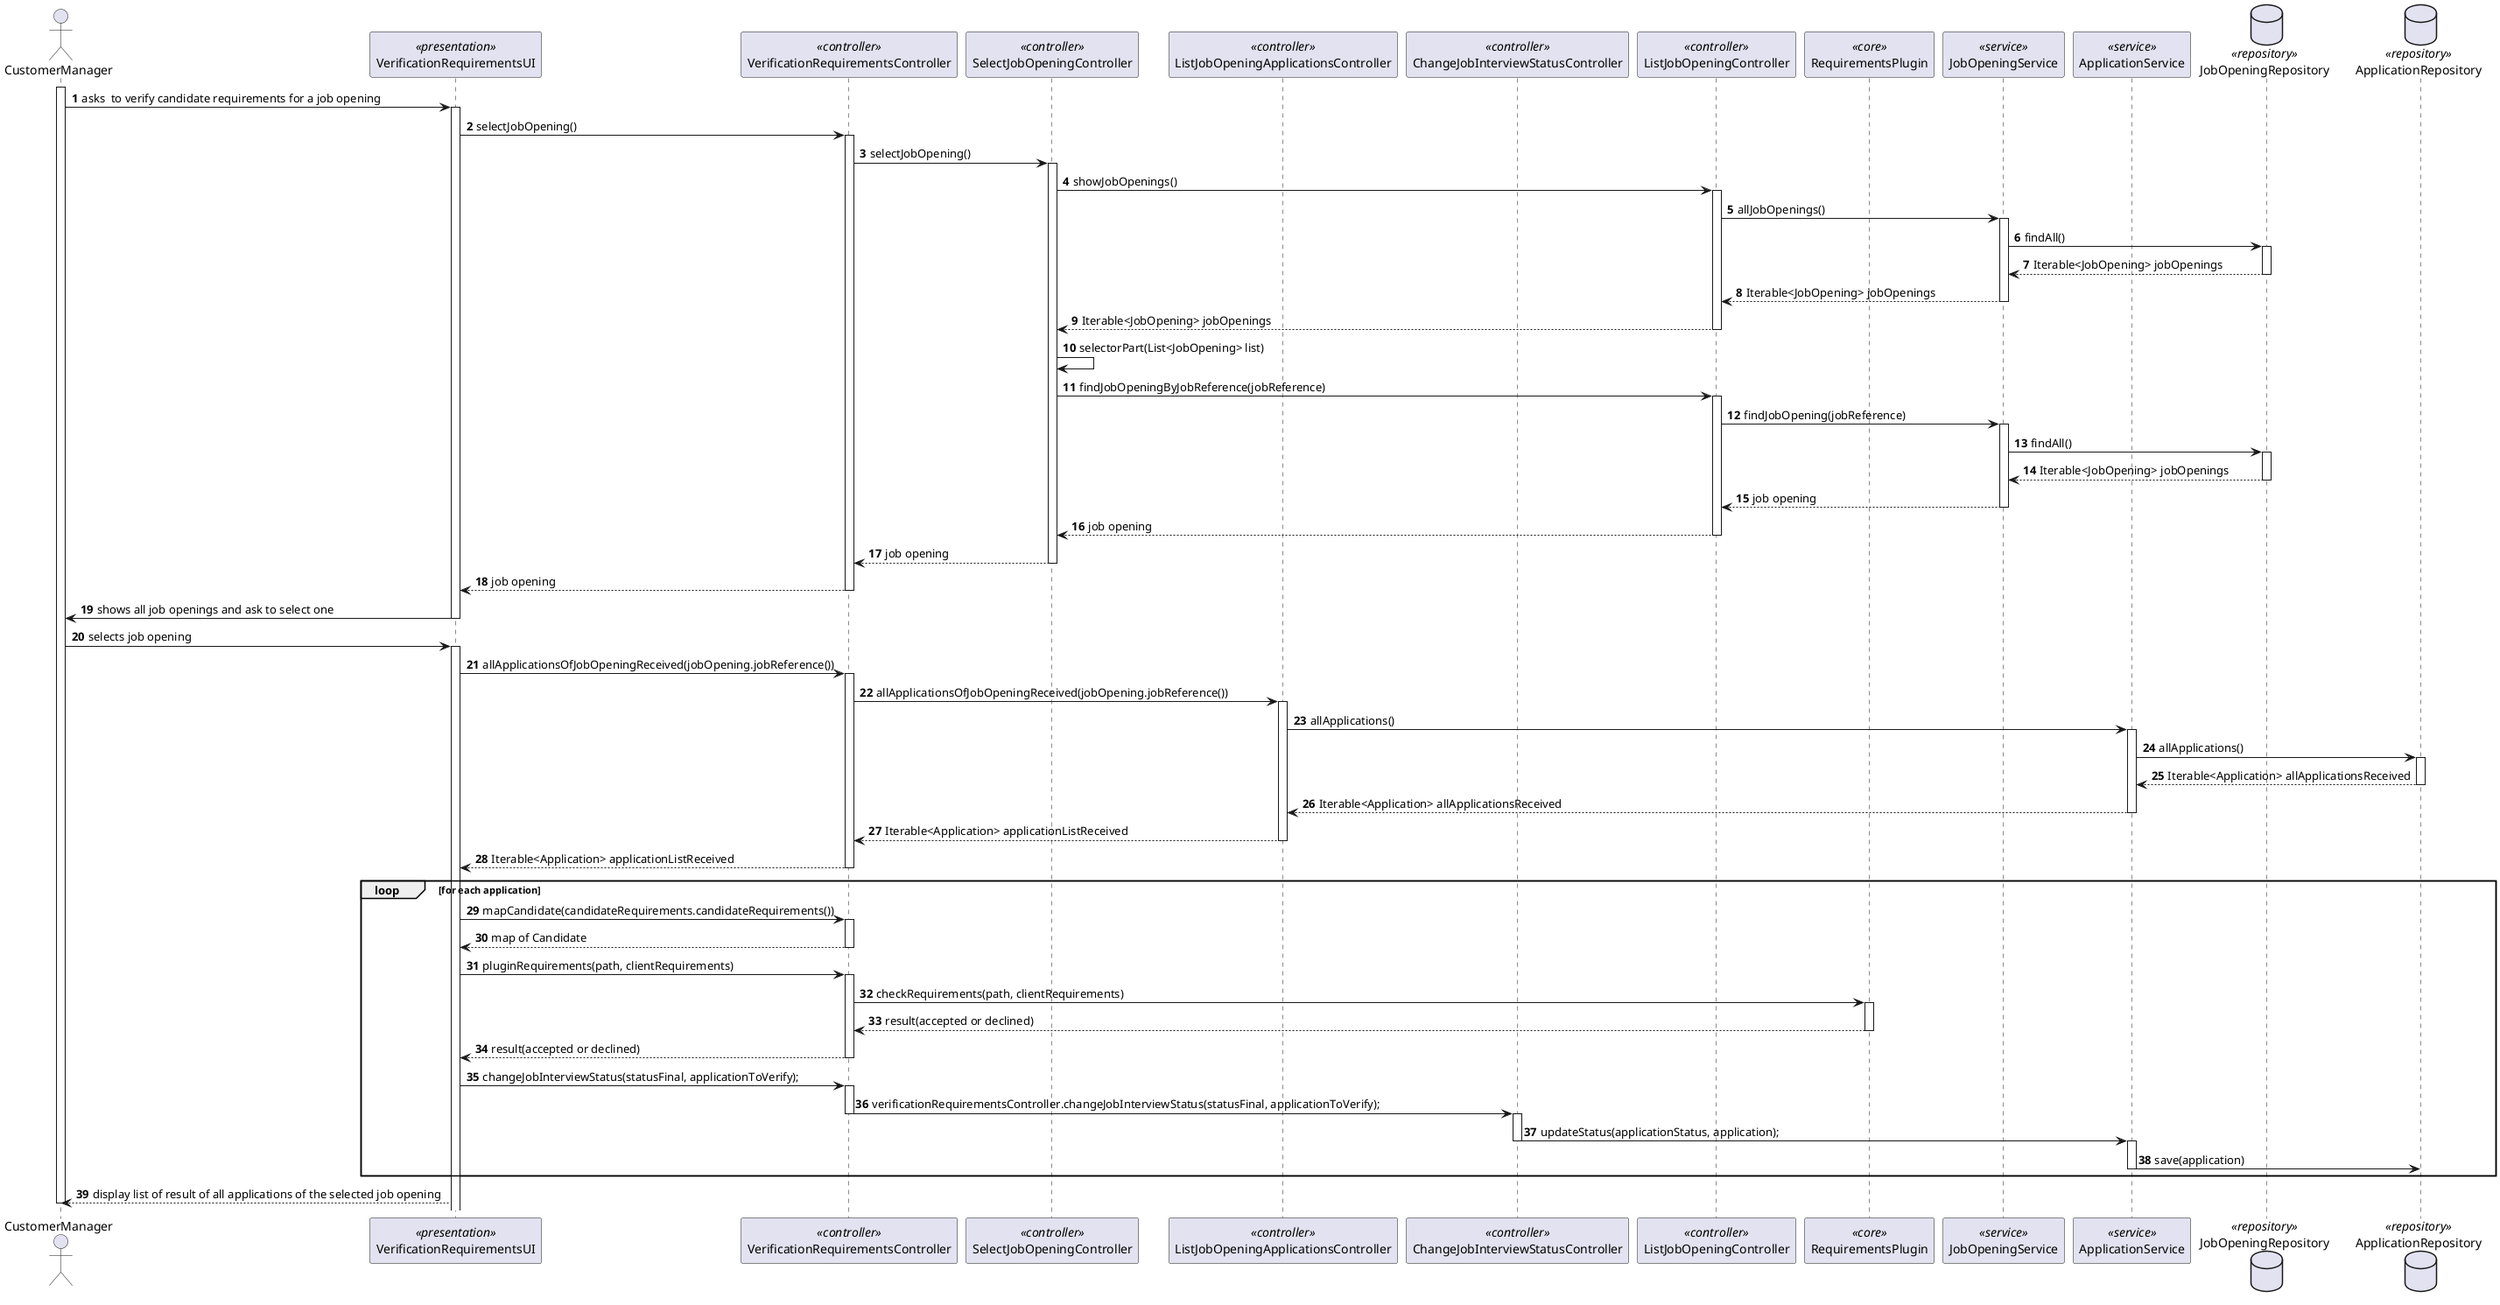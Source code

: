@startuml
autonumber

actor CustomerManager

participant VerificationRequirementsUI <<presentation>>

participant VerificationRequirementsController <<controller>>

participant SelectJobOpeningController <<controller>>
participant ListJobOpeningApplicationsController <<controller>>
participant ChangeJobInterviewStatusController <<controller>>
participant ListJobOpeningController <<controller>>


participant RequirementsPlugin <<core>>


participant JobOpeningService <<service>>
participant ApplicationService <<service>>

database JobOpeningRepository <<repository>>
database ApplicationRepository <<repository>>

activate CustomerManager

         CustomerManager -> VerificationRequirementsUI : asks  to verify candidate requirements for a job opening
            activate VerificationRequirementsUI
        
                VerificationRequirementsUI -> VerificationRequirementsController : selectJobOpening()
                activate VerificationRequirementsController
        
                    VerificationRequirementsController -> SelectJobOpeningController : selectJobOpening()
                    activate SelectJobOpeningController
        
                        SelectJobOpeningController -> ListJobOpeningController : showJobOpenings()
                        activate ListJobOpeningController
        
                            ListJobOpeningController -> JobOpeningService : allJobOpenings()
                            activate JobOpeningService
        
                                JobOpeningService -> JobOpeningRepository : findAll()
                                activate JobOpeningRepository
        
                                    JobOpeningRepository --> JobOpeningService : Iterable<JobOpening> jobOpenings
                                deactivate JobOpeningRepository
        
                                JobOpeningService --> ListJobOpeningController : Iterable<JobOpening> jobOpenings
                            deactivate JobOpeningService
        
                            ListJobOpeningController --> SelectJobOpeningController : Iterable<JobOpening> jobOpenings
                        deactivate ListJobOpeningController
        
                        SelectJobOpeningController -> SelectJobOpeningController : selectorPart(List<JobOpening> list)

                            SelectJobOpeningController -> ListJobOpeningController : findJobOpeningByJobReference(jobReference)
                            activate ListJobOpeningController
        
                                ListJobOpeningController -> JobOpeningService : findJobOpening(jobReference)
                                activate JobOpeningService
        
                                    JobOpeningService -> JobOpeningRepository : findAll()
                                    activate JobOpeningRepository
        
                                        JobOpeningRepository --> JobOpeningService : Iterable<JobOpening> jobOpenings
                                    deactivate JobOpeningRepository
        
                                    JobOpeningService --> ListJobOpeningController : job opening
                                deactivate JobOpeningService
        
                                ListJobOpeningController --> SelectJobOpeningController : job opening
                            deactivate ListJobOpeningController

                        SelectJobOpeningController --> VerificationRequirementsController : job opening
                    deactivate SelectJobOpeningController
        
                    VerificationRequirementsController --> VerificationRequirementsUI : job opening
                deactivate VerificationRequirementsController
        
                VerificationRequirementsUI -> CustomerManager : shows all job openings and ask to select one
            deactivate VerificationRequirementsUI
CustomerManager -> VerificationRequirementsUI : selects job opening

    activate VerificationRequirementsUI

        VerificationRequirementsUI -> VerificationRequirementsController : allApplicationsOfJobOpeningReceived(jobOpening.jobReference())

        activate VerificationRequirementsController

        VerificationRequirementsController -> ListJobOpeningApplicationsController : allApplicationsOfJobOpeningReceived(jobOpening.jobReference())

        activate ListJobOpeningApplicationsController

            ListJobOpeningApplicationsController -> ApplicationService : allApplications()
            activate ApplicationService

                ApplicationService -> ApplicationRepository : allApplications()
                activate ApplicationRepository

                    ApplicationRepository --> ApplicationService : Iterable<Application> allApplicationsReceived
                deactivate ApplicationRepository


            ApplicationService --> ListJobOpeningApplicationsController : Iterable<Application> allApplicationsReceived

                deactivate ApplicationService

            ListJobOpeningApplicationsController --> VerificationRequirementsController : Iterable<Application> applicationListReceived

        deactivate ListJobOpeningApplicationsController

        VerificationRequirementsController --> VerificationRequirementsUI : Iterable<Application> applicationListReceived

        deactivate VerificationRequirementsController

loop for each application

        VerificationRequirementsUI -> VerificationRequirementsController : mapCandidate(candidateRequirements.candidateRequirements())

        activate VerificationRequirementsController

        VerificationRequirementsController --> VerificationRequirementsUI : map of Candidate

        deactivate VerificationRequirementsController

        VerificationRequirementsUI -> VerificationRequirementsController : pluginRequirements(path, clientRequirements)

        activate VerificationRequirementsController

        VerificationRequirementsController -> RequirementsPlugin : checkRequirements(path, clientRequirements)

        activate RequirementsPlugin

        RequirementsPlugin --> VerificationRequirementsController : result(accepted or declined)

        deactivate RequirementsPlugin

        VerificationRequirementsController --> VerificationRequirementsUI : result(accepted or declined)

        deactivate VerificationRequirementsController

        VerificationRequirementsUI -> VerificationRequirementsController : changeJobInterviewStatus(statusFinal, applicationToVerify);

        activate VerificationRequirementsController

        VerificationRequirementsController -> ChangeJobInterviewStatusController: verificationRequirementsController.changeJobInterviewStatus(statusFinal, applicationToVerify);

        deactivate VerificationRequirementsController
        activate ChangeJobInterviewStatusController

        ChangeJobInterviewStatusController -> ApplicationService : updateStatus(applicationStatus, application);
        deactivate ChangeJobInterviewStatusController
        activate ApplicationService

        ApplicationService -> ApplicationRepository: save(application)

        deactivate ApplicationService

end


        deactivate VerificationRequirementsController

        VerificationRequirementsUI --> CustomerManager : display list of result of all applications of the selected job opening






deactivate CustomerManager

@enduml


